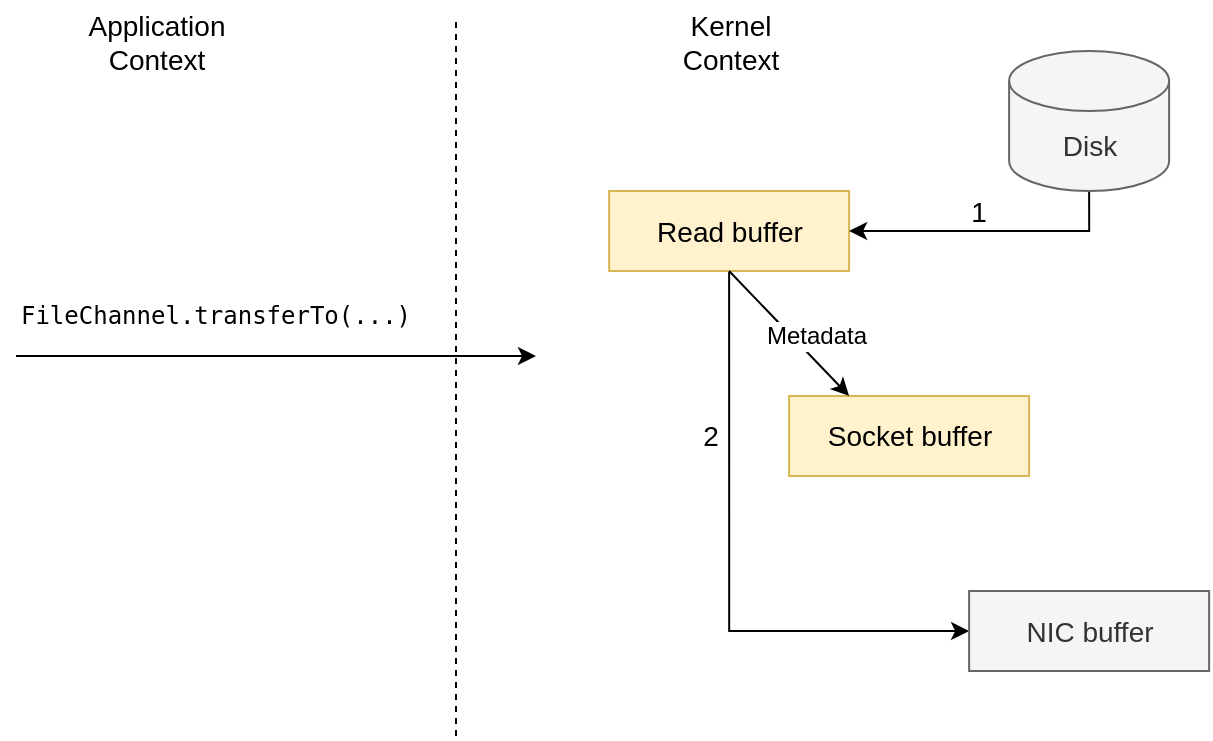 <mxfile version="14.2.9" type="device"><diagram id="PGz4Jc0LpeyLZa2W6uut" name="Page-1"><mxGraphModel dx="1285" dy="1053" grid="1" gridSize="10" guides="1" tooltips="1" connect="1" arrows="1" fold="1" page="1" pageScale="1" pageWidth="850" pageHeight="1100" math="0" shadow="0"><root><mxCell id="0"/><mxCell id="1" parent="0"/><mxCell id="DZhhKtNt7HreljxWR4LC-1" value="" style="endArrow=none;dashed=1;html=1;" edge="1" parent="1"><mxGeometry width="50" height="50" relative="1" as="geometry"><mxPoint x="360" y="600" as="sourcePoint"/><mxPoint x="360" y="240" as="targetPoint"/></mxGeometry></mxCell><mxCell id="DZhhKtNt7HreljxWR4LC-2" value="&lt;font style=&quot;font-size: 14px&quot;&gt;Application &lt;br&gt;Context&lt;/font&gt;" style="text;html=1;align=center;verticalAlign=middle;resizable=0;points=[];autosize=1;" vertex="1" parent="1"><mxGeometry x="170" y="237.5" width="80" height="30" as="geometry"/></mxCell><mxCell id="DZhhKtNt7HreljxWR4LC-3" value="Kernel&lt;br style=&quot;font-size: 14px;&quot;&gt;Context" style="text;html=1;align=center;verticalAlign=middle;resizable=0;points=[];autosize=1;fontSize=14;" vertex="1" parent="1"><mxGeometry x="466.56" y="232.5" width="60" height="40" as="geometry"/></mxCell><mxCell id="DZhhKtNt7HreljxWR4LC-26" style="edgeStyle=orthogonalEdgeStyle;rounded=0;orthogonalLoop=1;jettySize=auto;html=1;exitX=0.5;exitY=1;exitDx=0;exitDy=0;entryX=0;entryY=0.5;entryDx=0;entryDy=0;fontSize=12;" edge="1" parent="1" source="DZhhKtNt7HreljxWR4LC-5" target="DZhhKtNt7HreljxWR4LC-23"><mxGeometry relative="1" as="geometry"/></mxCell><mxCell id="DZhhKtNt7HreljxWR4LC-27" value="&lt;font style=&quot;font-size: 14px&quot;&gt;2&lt;/font&gt;" style="edgeLabel;html=1;align=center;verticalAlign=middle;resizable=0;points=[];fontSize=12;" vertex="1" connectable="0" parent="DZhhKtNt7HreljxWR4LC-26"><mxGeometry x="-0.214" relative="1" as="geometry"><mxPoint x="-10" y="-35.5" as="offset"/></mxGeometry></mxCell><mxCell id="DZhhKtNt7HreljxWR4LC-5" value="Read buffer" style="rounded=0;whiteSpace=wrap;html=1;fontSize=14;fillColor=#fff2cc;strokeColor=#d6b656;" vertex="1" parent="1"><mxGeometry x="436.56" y="327.5" width="120" height="40" as="geometry"/></mxCell><mxCell id="DZhhKtNt7HreljxWR4LC-6" value="Socket buffer" style="rounded=0;whiteSpace=wrap;html=1;fontSize=14;fillColor=#fff2cc;strokeColor=#d6b656;" vertex="1" parent="1"><mxGeometry x="526.56" y="430" width="120" height="40" as="geometry"/></mxCell><mxCell id="DZhhKtNt7HreljxWR4LC-18" style="edgeStyle=orthogonalEdgeStyle;rounded=0;orthogonalLoop=1;jettySize=auto;html=1;exitX=0.5;exitY=1;exitDx=0;exitDy=0;exitPerimeter=0;fontSize=14;" edge="1" parent="1" source="DZhhKtNt7HreljxWR4LC-17" target="DZhhKtNt7HreljxWR4LC-5"><mxGeometry relative="1" as="geometry"/></mxCell><mxCell id="DZhhKtNt7HreljxWR4LC-20" value="1" style="edgeLabel;html=1;align=center;verticalAlign=middle;resizable=0;points=[];fontSize=14;" vertex="1" connectable="0" parent="DZhhKtNt7HreljxWR4LC-18"><mxGeometry x="0.08" relative="1" as="geometry"><mxPoint y="-10" as="offset"/></mxGeometry></mxCell><mxCell id="DZhhKtNt7HreljxWR4LC-17" value="Disk" style="shape=cylinder3;whiteSpace=wrap;html=1;boundedLbl=1;backgroundOutline=1;size=15;fontSize=14;fillColor=#f5f5f5;strokeColor=#666666;fontColor=#333333;" vertex="1" parent="1"><mxGeometry x="636.56" y="257.5" width="80" height="70" as="geometry"/></mxCell><mxCell id="DZhhKtNt7HreljxWR4LC-23" value="NIC buffer" style="rounded=0;whiteSpace=wrap;html=1;fontSize=14;fillColor=#f5f5f5;strokeColor=#666666;fontColor=#333333;" vertex="1" parent="1"><mxGeometry x="616.56" y="527.5" width="120" height="40" as="geometry"/></mxCell><mxCell id="DZhhKtNt7HreljxWR4LC-28" value="&lt;pre&gt;FileChannel.transferTo(...)&lt;/pre&gt;" style="text;html=1;strokeColor=none;fillColor=none;align=center;verticalAlign=middle;whiteSpace=wrap;rounded=0;fontSize=12;" vertex="1" parent="1"><mxGeometry x="220" y="380" width="40" height="20" as="geometry"/></mxCell><mxCell id="DZhhKtNt7HreljxWR4LC-30" value="" style="endArrow=classic;html=1;fontSize=12;" edge="1" parent="1"><mxGeometry width="50" height="50" relative="1" as="geometry"><mxPoint x="140" y="410" as="sourcePoint"/><mxPoint x="400" y="410" as="targetPoint"/></mxGeometry></mxCell><mxCell id="DZhhKtNt7HreljxWR4LC-33" value="" style="endArrow=classic;html=1;fontSize=12;exitX=0.5;exitY=1;exitDx=0;exitDy=0;entryX=0.25;entryY=0;entryDx=0;entryDy=0;" edge="1" parent="1" source="DZhhKtNt7HreljxWR4LC-5" target="DZhhKtNt7HreljxWR4LC-6"><mxGeometry width="50" height="50" relative="1" as="geometry"><mxPoint x="400" y="560" as="sourcePoint"/><mxPoint x="450" y="510" as="targetPoint"/></mxGeometry></mxCell><mxCell id="DZhhKtNt7HreljxWR4LC-34" value="Metadata" style="edgeLabel;html=1;align=center;verticalAlign=middle;resizable=0;points=[];fontSize=12;" vertex="1" connectable="0" parent="DZhhKtNt7HreljxWR4LC-33"><mxGeometry x="0.306" y="-2" relative="1" as="geometry"><mxPoint x="5.41" y="-10" as="offset"/></mxGeometry></mxCell></root></mxGraphModel></diagram></mxfile>
